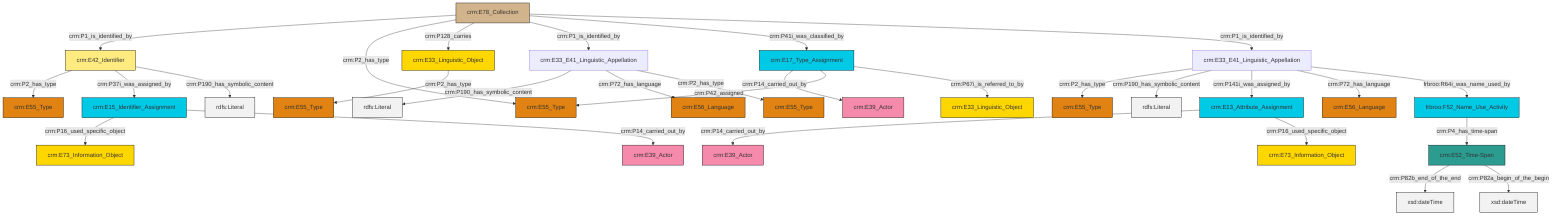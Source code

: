 graph TD
classDef Literal fill:#f2f2f2,stroke:#000000;
classDef CRM_Entity fill:#FFFFFF,stroke:#000000;
classDef Temporal_Entity fill:#00C9E6, stroke:#000000;
classDef Type fill:#E18312, stroke:#000000;
classDef Time-Span fill:#2C9C91, stroke:#000000;
classDef Appellation fill:#FFEB7F, stroke:#000000;
classDef Place fill:#008836, stroke:#000000;
classDef Persistent_Item fill:#B266B2, stroke:#000000;
classDef Conceptual_Object fill:#FFD700, stroke:#000000;
classDef Physical_Thing fill:#D2B48C, stroke:#000000;
classDef Actor fill:#f58aad, stroke:#000000;
classDef PC_Classes fill:#4ce600, stroke:#000000;
classDef Multi fill:#cccccc,stroke:#000000;

2["crm:E33_E41_Linguistic_Appellation"]:::Default -->|crm:P2_has_type| 3["crm:E55_Type"]:::Type
8["crm:E13_Attribute_Assignment"]:::Temporal_Entity -->|crm:P14_carried_out_by| 9["crm:E39_Actor"]:::Actor
10["crm:E17_Type_Assignment"]:::Temporal_Entity -->|crm:P14_carried_out_by| 12["crm:E39_Actor"]:::Actor
13["crm:E78_Collection"]:::Physical_Thing -->|crm:P1_is_identified_by| 14["crm:E42_Identifier"]:::Appellation
15["crm:E33_E41_Linguistic_Appellation"]:::Default -->|crm:P190_has_symbolic_content| 16[rdfs:Literal]:::Literal
4["frbroo:F52_Name_Use_Activity"]:::Temporal_Entity -->|crm:P4_has_time-span| 17["crm:E52_Time-Span"]:::Time-Span
13["crm:E78_Collection"]:::Physical_Thing -->|crm:P2_has_type| 21["crm:E55_Type"]:::Type
2["crm:E33_E41_Linguistic_Appellation"]:::Default -->|crm:P190_has_symbolic_content| 25[rdfs:Literal]:::Literal
23["crm:E33_Linguistic_Object"]:::Conceptual_Object -->|crm:P2_has_type| 28["crm:E55_Type"]:::Type
2["crm:E33_E41_Linguistic_Appellation"]:::Default -->|crm:P141i_was_assigned_by| 8["crm:E13_Attribute_Assignment"]:::Temporal_Entity
14["crm:E42_Identifier"]:::Appellation -->|crm:P2_has_type| 31["crm:E55_Type"]:::Type
6["crm:E15_Identifier_Assignment"]:::Temporal_Entity -->|crm:P16_used_specific_object| 0["crm:E73_Information_Object"]:::Conceptual_Object
17["crm:E52_Time-Span"]:::Time-Span -->|crm:P82b_end_of_the_end| 33[xsd:dateTime]:::Literal
2["crm:E33_E41_Linguistic_Appellation"]:::Default -->|crm:P72_has_language| 29["crm:E56_Language"]:::Type
15["crm:E33_E41_Linguistic_Appellation"]:::Default -->|crm:P72_has_language| 34["crm:E56_Language"]:::Type
13["crm:E78_Collection"]:::Physical_Thing -->|crm:P128_carries| 23["crm:E33_Linguistic_Object"]:::Conceptual_Object
14["crm:E42_Identifier"]:::Appellation -->|crm:P37i_was_assigned_by| 6["crm:E15_Identifier_Assignment"]:::Temporal_Entity
13["crm:E78_Collection"]:::Physical_Thing -->|crm:P1_is_identified_by| 15["crm:E33_E41_Linguistic_Appellation"]:::Default
17["crm:E52_Time-Span"]:::Time-Span -->|crm:P82a_begin_of_the_begin| 38[xsd:dateTime]:::Literal
13["crm:E78_Collection"]:::Physical_Thing -->|crm:P41i_was_classified_by| 10["crm:E17_Type_Assignment"]:::Temporal_Entity
10["crm:E17_Type_Assignment"]:::Temporal_Entity -->|crm:P42_assigned| 21["crm:E55_Type"]:::Type
13["crm:E78_Collection"]:::Physical_Thing -->|crm:P1_is_identified_by| 2["crm:E33_E41_Linguistic_Appellation"]:::Default
8["crm:E13_Attribute_Assignment"]:::Temporal_Entity -->|crm:P16_used_specific_object| 43["crm:E73_Information_Object"]:::Conceptual_Object
6["crm:E15_Identifier_Assignment"]:::Temporal_Entity -->|crm:P14_carried_out_by| 44["crm:E39_Actor"]:::Actor
14["crm:E42_Identifier"]:::Appellation -->|crm:P190_has_symbolic_content| 45[rdfs:Literal]:::Literal
10["crm:E17_Type_Assignment"]:::Temporal_Entity -->|crm:P67i_is_referred_to_by| 26["crm:E33_Linguistic_Object"]:::Conceptual_Object
15["crm:E33_E41_Linguistic_Appellation"]:::Default -->|crm:P2_has_type| 18["crm:E55_Type"]:::Type
2["crm:E33_E41_Linguistic_Appellation"]:::Default -->|frbroo:R64i_was_name_used_by| 4["frbroo:F52_Name_Use_Activity"]:::Temporal_Entity